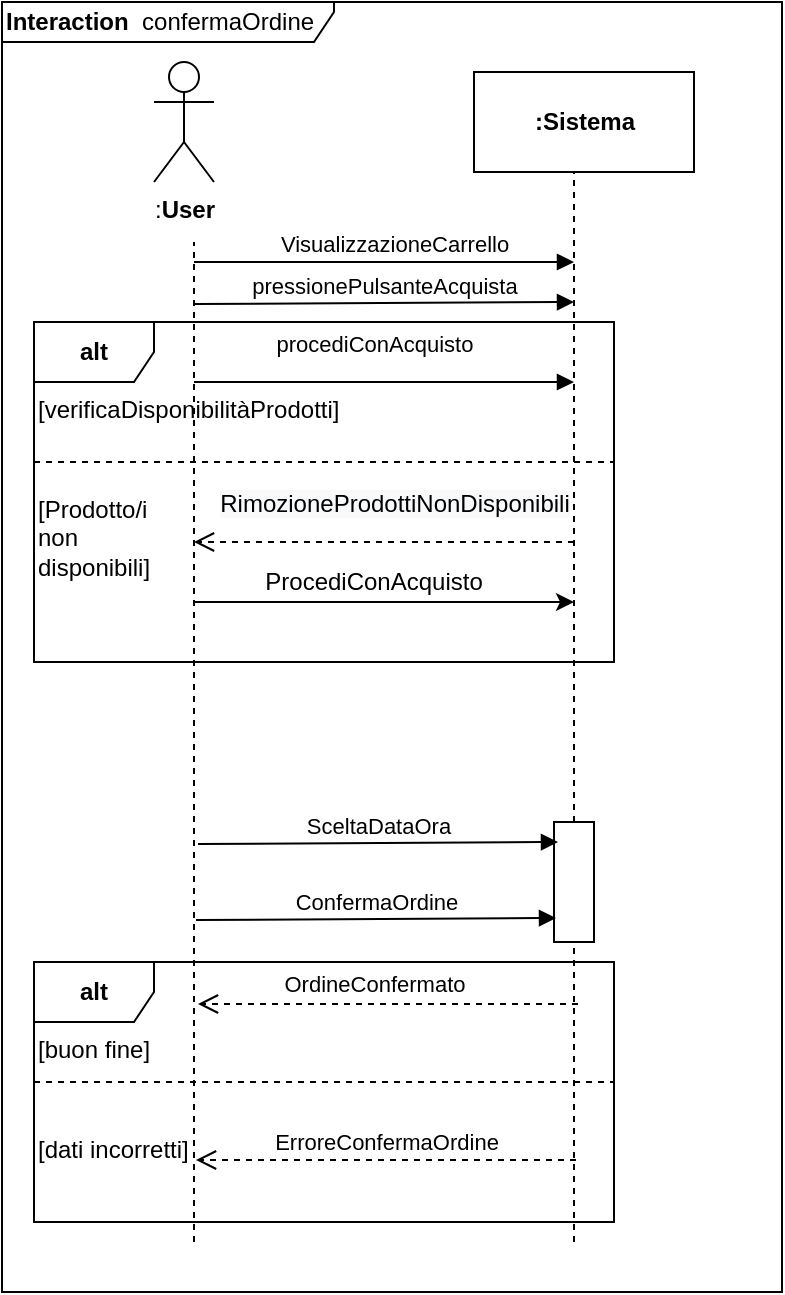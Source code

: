<mxfile version="13.4.2" type="device"><diagram id="BiTLBash4Jb-3DXLajZ9" name="Page-1"><mxGraphModel dx="1406" dy="765" grid="1" gridSize="10" guides="1" tooltips="1" connect="1" arrows="1" fold="1" page="1" pageScale="1" pageWidth="827" pageHeight="1169" math="0" shadow="0"><root><mxCell id="0"/><mxCell id="1" parent="0"/><mxCell id="KzSMBFgOFm1OTnacGztg-1" value="&lt;b&gt;Interaction&amp;nbsp; &lt;/b&gt;confermaOrdine" style="shape=umlFrame;whiteSpace=wrap;html=1;width=166;height=20;align=left;" parent="1" vertex="1"><mxGeometry x="24" y="20" width="390" height="645" as="geometry"/></mxCell><mxCell id="KzSMBFgOFm1OTnacGztg-2" value=":&lt;b&gt;User&lt;/b&gt;" style="shape=umlActor;verticalLabelPosition=bottom;labelBackgroundColor=#ffffff;verticalAlign=top;html=1;" parent="1" vertex="1"><mxGeometry x="100" y="50" width="30" height="60" as="geometry"/></mxCell><mxCell id="KzSMBFgOFm1OTnacGztg-3" value="&lt;b&gt;:Sistema&lt;/b&gt;" style="html=1;" parent="1" vertex="1"><mxGeometry x="260" y="55" width="110" height="50" as="geometry"/></mxCell><mxCell id="KzSMBFgOFm1OTnacGztg-4" value="" style="endArrow=none;dashed=1;html=1;" parent="1" edge="1"><mxGeometry width="50" height="50" relative="1" as="geometry"><mxPoint x="120" y="640" as="sourcePoint"/><mxPoint x="120" y="140" as="targetPoint"/></mxGeometry></mxCell><mxCell id="KzSMBFgOFm1OTnacGztg-5" value="" style="endArrow=none;dashed=1;html=1;" parent="1" edge="1"><mxGeometry width="50" height="50" relative="1" as="geometry"><mxPoint x="310" y="220" as="sourcePoint"/><mxPoint x="310" y="105" as="targetPoint"/></mxGeometry></mxCell><mxCell id="KzSMBFgOFm1OTnacGztg-10" value="" style="endArrow=none;dashed=1;html=1;" parent="1" source="KzSMBFgOFm1OTnacGztg-22" edge="1"><mxGeometry width="50" height="50" relative="1" as="geometry"><mxPoint x="310" y="520" as="sourcePoint"/><mxPoint x="310" y="220" as="targetPoint"/></mxGeometry></mxCell><mxCell id="KzSMBFgOFm1OTnacGztg-20" value="VisualizzazioneCarrello" style="html=1;verticalAlign=bottom;endArrow=block;" parent="1" edge="1"><mxGeometry x="0.053" width="80" relative="1" as="geometry"><mxPoint x="120" y="150" as="sourcePoint"/><mxPoint x="310" y="150" as="targetPoint"/><mxPoint as="offset"/></mxGeometry></mxCell><mxCell id="KzSMBFgOFm1OTnacGztg-22" value="" style="rounded=0;whiteSpace=wrap;html=1;" parent="1" vertex="1"><mxGeometry x="300" y="430" width="20" height="60" as="geometry"/></mxCell><mxCell id="KzSMBFgOFm1OTnacGztg-23" value="" style="endArrow=none;dashed=1;html=1;" parent="1" target="KzSMBFgOFm1OTnacGztg-22" edge="1"><mxGeometry width="50" height="50" relative="1" as="geometry"><mxPoint x="310" y="640" as="sourcePoint"/><mxPoint x="310" y="220" as="targetPoint"/></mxGeometry></mxCell><mxCell id="KzSMBFgOFm1OTnacGztg-25" value="SceltaDataOra" style="html=1;verticalAlign=bottom;endArrow=block;entryX=0;entryY=0;entryDx=0;entryDy=0;" parent="1" edge="1"><mxGeometry width="80" relative="1" as="geometry"><mxPoint x="122" y="441" as="sourcePoint"/><mxPoint x="302" y="440" as="targetPoint"/></mxGeometry></mxCell><mxCell id="KzSMBFgOFm1OTnacGztg-27" value="&lt;b&gt;alt&lt;/b&gt;" style="shape=umlFrame;whiteSpace=wrap;html=1;" parent="1" vertex="1"><mxGeometry x="40" y="500" width="290" height="130" as="geometry"/></mxCell><mxCell id="KzSMBFgOFm1OTnacGztg-28" value="OrdineConfermato" style="html=1;verticalAlign=bottom;endArrow=open;dashed=1;endSize=8;" parent="1" edge="1"><mxGeometry x="0.074" y="-1" relative="1" as="geometry"><mxPoint x="312" y="521" as="sourcePoint"/><mxPoint x="122" y="521" as="targetPoint"/><Array as="points"><mxPoint x="220" y="521"/></Array><mxPoint as="offset"/></mxGeometry></mxCell><mxCell id="KzSMBFgOFm1OTnacGztg-29" value="ConfermaOrdine" style="html=1;verticalAlign=bottom;endArrow=block;entryX=0;entryY=0;entryDx=0;entryDy=0;" parent="1" edge="1"><mxGeometry width="80" relative="1" as="geometry"><mxPoint x="121" y="479" as="sourcePoint"/><mxPoint x="301" y="478" as="targetPoint"/></mxGeometry></mxCell><mxCell id="KzSMBFgOFm1OTnacGztg-30" value="ErroreConfermaOrdine" style="html=1;verticalAlign=bottom;endArrow=open;dashed=1;endSize=8;" parent="1" edge="1"><mxGeometry relative="1" as="geometry"><mxPoint x="311" y="599" as="sourcePoint"/><mxPoint x="121" y="599" as="targetPoint"/></mxGeometry></mxCell><mxCell id="KzSMBFgOFm1OTnacGztg-31" value="" style="endArrow=none;dashed=1;html=1;" parent="1" edge="1"><mxGeometry width="50" height="50" relative="1" as="geometry"><mxPoint x="40" y="560" as="sourcePoint"/><mxPoint x="330" y="560" as="targetPoint"/></mxGeometry></mxCell><mxCell id="wcTFWcxk-6Kq-I5XNmqz-1" value="&lt;meta http-equiv=&quot;content-type&quot; content=&quot;text/html; charset=utf-8&quot;&gt;&lt;span style=&quot;font-family: Helvetica; font-size: 12px; font-style: normal; font-variant-ligatures: normal; font-variant-caps: normal; font-weight: 400; letter-spacing: normal; orphans: 2; text-align: center; text-indent: 0px; text-transform: none; widows: 2; word-spacing: 0px; -webkit-text-stroke-width: 0px; text-decoration-style: initial; text-decoration-color: initial; float: none; display: inline !important;&quot;&gt;[dati incorretti]&lt;/span&gt;" style="text;whiteSpace=wrap;html=1;" parent="1" vertex="1"><mxGeometry x="40" y="580" width="100" height="30" as="geometry"/></mxCell><mxCell id="wcTFWcxk-6Kq-I5XNmqz-2" value="&lt;meta http-equiv=&quot;content-type&quot; content=&quot;text/html; charset=utf-8&quot;&gt;&lt;span style=&quot;font-family: Helvetica; font-size: 12px; font-style: normal; font-variant-ligatures: normal; font-variant-caps: normal; font-weight: 400; letter-spacing: normal; orphans: 2; text-align: center; text-indent: 0px; text-transform: none; widows: 2; word-spacing: 0px; -webkit-text-stroke-width: 0px; text-decoration-style: initial; text-decoration-color: initial; float: none; display: inline !important;&quot;&gt;[buon fine]&lt;/span&gt;" style="text;whiteSpace=wrap;html=1;" parent="1" vertex="1"><mxGeometry x="40" y="530" width="80" height="30" as="geometry"/></mxCell><mxCell id="wcTFWcxk-6Kq-I5XNmqz-3" value="&lt;b&gt;alt&lt;/b&gt;" style="shape=umlFrame;whiteSpace=wrap;html=1;" parent="1" vertex="1"><mxGeometry x="40" y="180" width="290" height="170" as="geometry"/></mxCell><mxCell id="wcTFWcxk-6Kq-I5XNmqz-4" value="pressionePulsanteAcquista" style="html=1;verticalAlign=bottom;endArrow=block;" parent="1" edge="1"><mxGeometry width="80" relative="1" as="geometry"><mxPoint x="120" y="171" as="sourcePoint"/><mxPoint x="310" y="170" as="targetPoint"/><Array as="points"/></mxGeometry></mxCell><mxCell id="wcTFWcxk-6Kq-I5XNmqz-6" value="" style="endArrow=none;dashed=1;html=1;" parent="1" edge="1"><mxGeometry width="50" height="50" relative="1" as="geometry"><mxPoint x="40" y="250" as="sourcePoint"/><mxPoint x="330" y="250" as="targetPoint"/></mxGeometry></mxCell><mxCell id="wcTFWcxk-6Kq-I5XNmqz-7" value="&lt;span style=&quot;font-family: &amp;#34;helvetica&amp;#34; ; font-size: 12px ; font-style: normal ; font-weight: 400 ; letter-spacing: normal ; text-align: center ; text-indent: 0px ; text-transform: none ; word-spacing: 0px ; float: none ; display: inline&quot;&gt;[verificaDisponibilitàProdotti]&lt;/span&gt;" style="text;whiteSpace=wrap;html=1;" parent="1" vertex="1"><mxGeometry x="40" y="210" width="80" height="30" as="geometry"/></mxCell><mxCell id="wcTFWcxk-6Kq-I5XNmqz-8" value="&lt;span style=&quot;font-family: &amp;#34;helvetica&amp;#34; ; font-size: 12px ; font-style: normal ; font-weight: 400 ; letter-spacing: normal ; text-align: center ; text-indent: 0px ; text-transform: none ; word-spacing: 0px ; float: none ; display: inline&quot;&gt;[Prodotto/i non disponibili]&lt;/span&gt;" style="text;whiteSpace=wrap;html=1;" parent="1" vertex="1"><mxGeometry x="40" y="260" width="80" height="30" as="geometry"/></mxCell><mxCell id="wcTFWcxk-6Kq-I5XNmqz-9" value="&lt;span style=&quot;font-size: 12px ; background-color: rgb(248 , 249 , 250)&quot;&gt;RimozioneProdottiNonDisponibili&lt;/span&gt;" style="html=1;verticalAlign=bottom;endArrow=open;dashed=1;endSize=8;" parent="1" edge="1"><mxGeometry x="-0.053" y="-10" relative="1" as="geometry"><mxPoint x="310" y="290" as="sourcePoint"/><mxPoint x="120" y="290" as="targetPoint"/><mxPoint as="offset"/></mxGeometry></mxCell><mxCell id="wcTFWcxk-6Kq-I5XNmqz-11" value="procediConAcquisto" style="html=1;verticalAlign=bottom;endArrow=block;exitX=1;exitY=0;exitDx=0;exitDy=0;" parent="1" source="wcTFWcxk-6Kq-I5XNmqz-7" edge="1"><mxGeometry x="-0.053" y="10" width="80" relative="1" as="geometry"><mxPoint x="130" y="181" as="sourcePoint"/><mxPoint x="310" y="210" as="targetPoint"/><Array as="points"/><mxPoint as="offset"/></mxGeometry></mxCell><mxCell id="wcTFWcxk-6Kq-I5XNmqz-15" value="" style="endArrow=classic;html=1;" parent="1" edge="1"><mxGeometry width="50" height="50" relative="1" as="geometry"><mxPoint x="120" y="320" as="sourcePoint"/><mxPoint x="310" y="320" as="targetPoint"/></mxGeometry></mxCell><mxCell id="wcTFWcxk-6Kq-I5XNmqz-16" value="ProcediConAcquisto" style="text;html=1;strokeColor=none;fillColor=none;align=center;verticalAlign=middle;whiteSpace=wrap;rounded=0;" parent="1" vertex="1"><mxGeometry x="160" y="300" width="100" height="20" as="geometry"/></mxCell></root></mxGraphModel></diagram></mxfile>